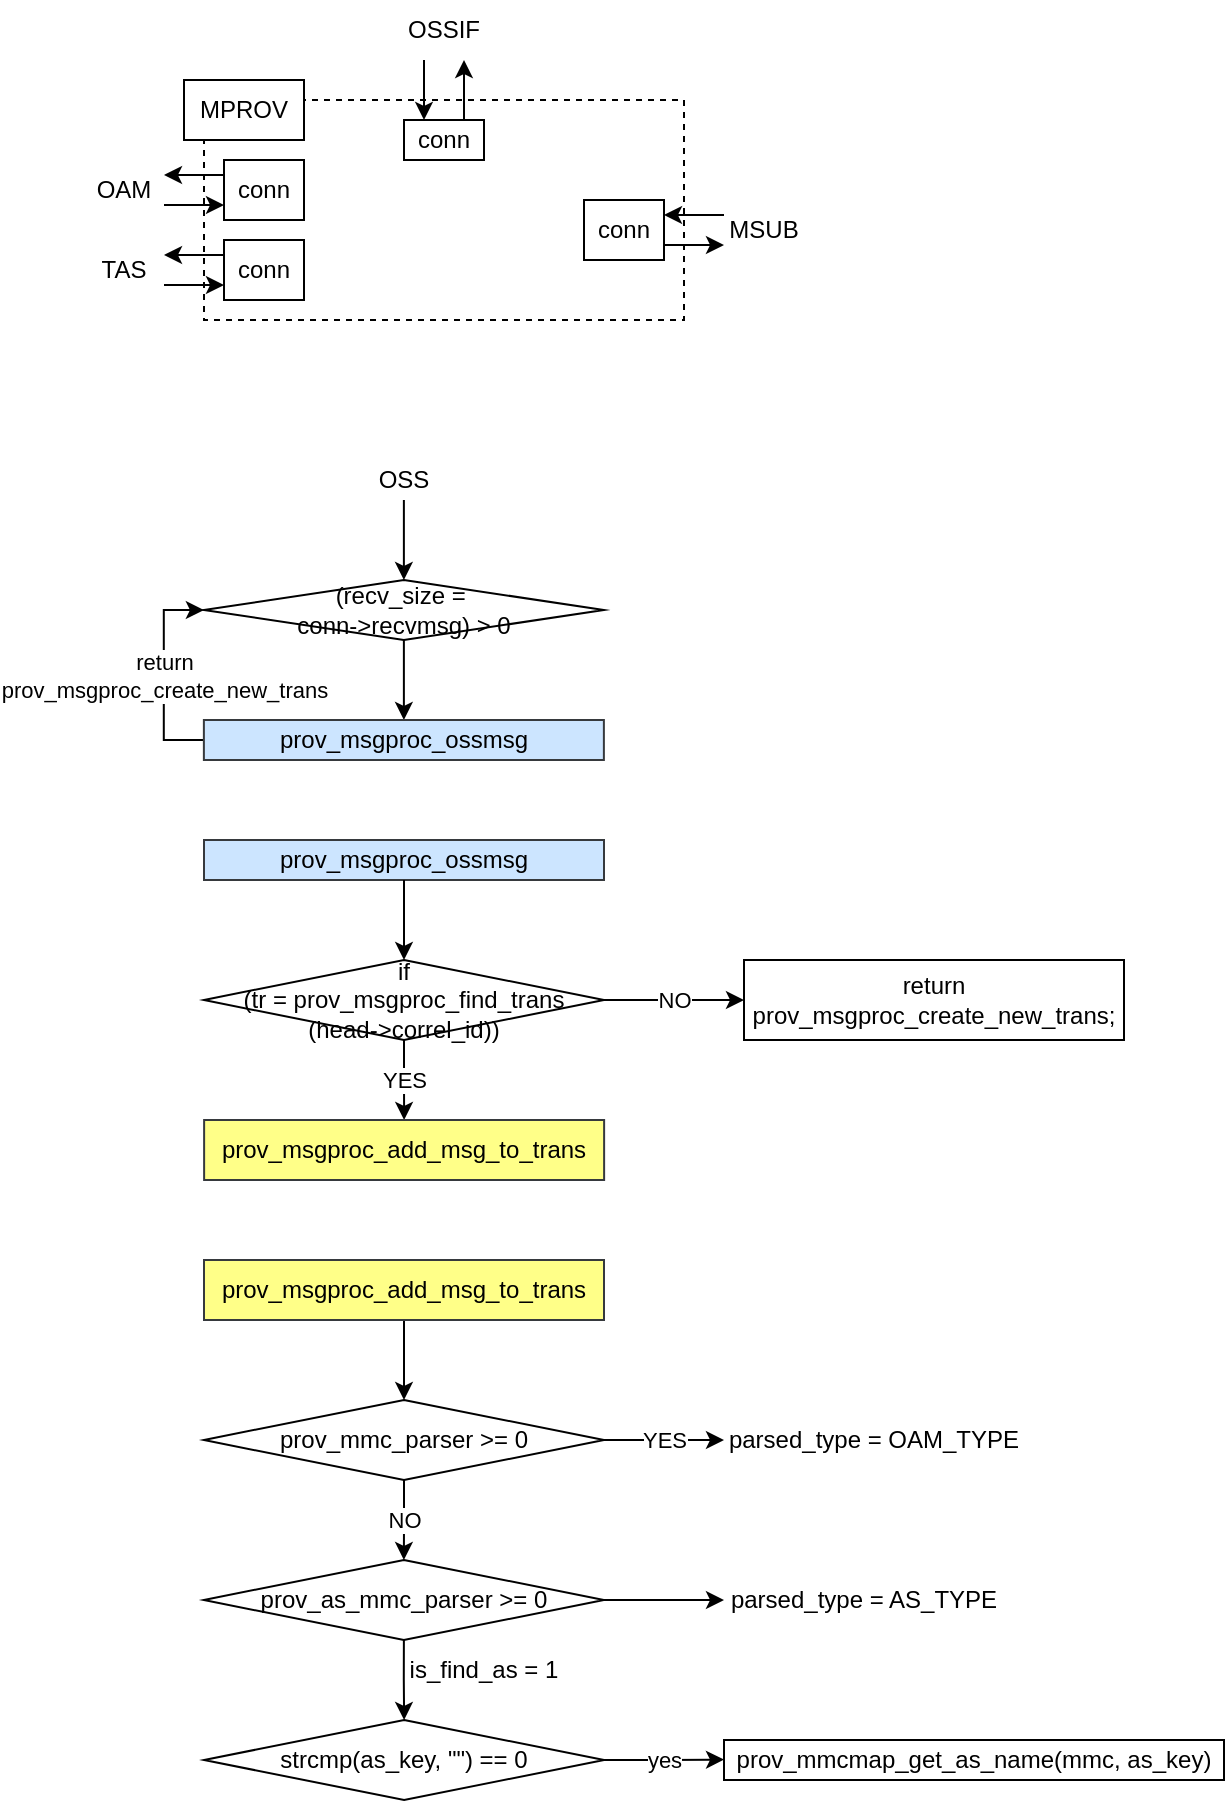 <mxfile version="28.0.7">
  <diagram name="페이지-1" id="FyECoSG5ypDKsjbppHW5">
    <mxGraphModel dx="679" dy="354" grid="1" gridSize="10" guides="1" tooltips="1" connect="1" arrows="1" fold="1" page="1" pageScale="1" pageWidth="827" pageHeight="1169" math="0" shadow="0">
      <root>
        <mxCell id="0" />
        <mxCell id="1" parent="0" />
        <mxCell id="FIciZ7co_MF-JFdClWth-18" value="" style="rounded=0;whiteSpace=wrap;html=1;dashed=1;" parent="1" vertex="1">
          <mxGeometry x="140" y="170" width="240" height="110" as="geometry" />
        </mxCell>
        <mxCell id="FIciZ7co_MF-JFdClWth-11" style="edgeStyle=orthogonalEdgeStyle;rounded=0;orthogonalLoop=1;jettySize=auto;html=1;exitX=1;exitY=0.75;exitDx=0;exitDy=0;entryX=0;entryY=0.75;entryDx=0;entryDy=0;" parent="1" source="FIciZ7co_MF-JFdClWth-1" target="FIciZ7co_MF-JFdClWth-16" edge="1">
          <mxGeometry relative="1" as="geometry" />
        </mxCell>
        <mxCell id="FIciZ7co_MF-JFdClWth-1" value="TAS" style="text;html=1;align=center;verticalAlign=middle;whiteSpace=wrap;rounded=0;" parent="1" vertex="1">
          <mxGeometry x="80" y="240" width="40" height="30" as="geometry" />
        </mxCell>
        <mxCell id="FIciZ7co_MF-JFdClWth-2" value="OSSIF" style="text;html=1;align=center;verticalAlign=middle;whiteSpace=wrap;rounded=0;" parent="1" vertex="1">
          <mxGeometry x="240" y="120" width="40" height="30" as="geometry" />
        </mxCell>
        <mxCell id="FIciZ7co_MF-JFdClWth-3" value="MSUB" style="text;html=1;align=center;verticalAlign=middle;whiteSpace=wrap;rounded=0;" parent="1" vertex="1">
          <mxGeometry x="400" y="220" width="40" height="30" as="geometry" />
        </mxCell>
        <mxCell id="FIciZ7co_MF-JFdClWth-9" style="edgeStyle=orthogonalEdgeStyle;rounded=0;orthogonalLoop=1;jettySize=auto;html=1;exitX=1;exitY=0.75;exitDx=0;exitDy=0;entryX=0;entryY=0.75;entryDx=0;entryDy=0;" parent="1" source="FIciZ7co_MF-JFdClWth-12" target="FIciZ7co_MF-JFdClWth-3" edge="1">
          <mxGeometry relative="1" as="geometry" />
        </mxCell>
        <mxCell id="FIciZ7co_MF-JFdClWth-10" style="edgeStyle=orthogonalEdgeStyle;rounded=0;orthogonalLoop=1;jettySize=auto;html=1;exitX=0;exitY=0.25;exitDx=0;exitDy=0;entryX=1;entryY=0.25;entryDx=0;entryDy=0;" parent="1" source="FIciZ7co_MF-JFdClWth-16" target="FIciZ7co_MF-JFdClWth-1" edge="1">
          <mxGeometry relative="1" as="geometry" />
        </mxCell>
        <mxCell id="FIciZ7co_MF-JFdClWth-6" style="edgeStyle=orthogonalEdgeStyle;rounded=0;orthogonalLoop=1;jettySize=auto;html=1;exitX=0.25;exitY=1;exitDx=0;exitDy=0;entryX=0.25;entryY=0;entryDx=0;entryDy=0;" parent="1" source="FIciZ7co_MF-JFdClWth-2" target="FIciZ7co_MF-JFdClWth-13" edge="1">
          <mxGeometry relative="1" as="geometry" />
        </mxCell>
        <mxCell id="FIciZ7co_MF-JFdClWth-7" style="edgeStyle=orthogonalEdgeStyle;rounded=0;orthogonalLoop=1;jettySize=auto;html=1;exitX=0.75;exitY=0;exitDx=0;exitDy=0;entryX=0.75;entryY=1;entryDx=0;entryDy=0;" parent="1" source="FIciZ7co_MF-JFdClWth-13" target="FIciZ7co_MF-JFdClWth-2" edge="1">
          <mxGeometry relative="1" as="geometry" />
        </mxCell>
        <mxCell id="FIciZ7co_MF-JFdClWth-8" style="edgeStyle=orthogonalEdgeStyle;rounded=0;orthogonalLoop=1;jettySize=auto;html=1;exitX=0;exitY=0.25;exitDx=0;exitDy=0;entryX=1;entryY=0.25;entryDx=0;entryDy=0;" parent="1" source="FIciZ7co_MF-JFdClWth-3" target="FIciZ7co_MF-JFdClWth-12" edge="1">
          <mxGeometry relative="1" as="geometry" />
        </mxCell>
        <UserObject label="conn" tooltip="tap&#xa;tap_obj" id="FIciZ7co_MF-JFdClWth-12">
          <mxCell style="rounded=0;whiteSpace=wrap;html=1;" parent="1" vertex="1">
            <mxGeometry x="330" y="220" width="40" height="30" as="geometry" />
          </mxCell>
        </UserObject>
        <UserObject label="conn" tooltip="tcp / server&#xa;tcpc_obj" id="FIciZ7co_MF-JFdClWth-13">
          <mxCell style="rounded=0;whiteSpace=wrap;html=1;" parent="1" vertex="1">
            <mxGeometry x="240" y="180" width="40" height="20" as="geometry" />
          </mxCell>
        </UserObject>
        <mxCell id="FIciZ7co_MF-JFdClWth-16" value="conn" style="rounded=0;whiteSpace=wrap;html=1;" parent="1" vertex="1">
          <mxGeometry x="150" y="240" width="40" height="30" as="geometry" />
        </mxCell>
        <mxCell id="FIciZ7co_MF-JFdClWth-19" value="MPROV" style="rounded=0;whiteSpace=wrap;html=1;" parent="1" vertex="1">
          <mxGeometry x="130" y="160" width="60" height="30" as="geometry" />
        </mxCell>
        <mxCell id="7LOoz4lWC9MDq3w-gkst-1" style="edgeStyle=orthogonalEdgeStyle;rounded=0;orthogonalLoop=1;jettySize=auto;html=1;exitX=1;exitY=0.75;exitDx=0;exitDy=0;entryX=0;entryY=0.75;entryDx=0;entryDy=0;" parent="1" source="7LOoz4lWC9MDq3w-gkst-2" target="7LOoz4lWC9MDq3w-gkst-4" edge="1">
          <mxGeometry relative="1" as="geometry" />
        </mxCell>
        <mxCell id="7LOoz4lWC9MDq3w-gkst-2" value="OAM" style="text;html=1;align=center;verticalAlign=middle;whiteSpace=wrap;rounded=0;" parent="1" vertex="1">
          <mxGeometry x="80" y="200" width="40" height="30" as="geometry" />
        </mxCell>
        <mxCell id="7LOoz4lWC9MDq3w-gkst-3" style="edgeStyle=orthogonalEdgeStyle;rounded=0;orthogonalLoop=1;jettySize=auto;html=1;exitX=0;exitY=0.25;exitDx=0;exitDy=0;entryX=1;entryY=0.25;entryDx=0;entryDy=0;" parent="1" source="7LOoz4lWC9MDq3w-gkst-4" target="7LOoz4lWC9MDq3w-gkst-2" edge="1">
          <mxGeometry relative="1" as="geometry" />
        </mxCell>
        <mxCell id="7LOoz4lWC9MDq3w-gkst-4" value="conn" style="rounded=0;whiteSpace=wrap;html=1;" parent="1" vertex="1">
          <mxGeometry x="150" y="200" width="40" height="30" as="geometry" />
        </mxCell>
        <mxCell id="J7WhWND6WeCU96IItL8I-1" value="(recv_size =&amp;nbsp;&lt;div&gt;conn-&amp;gt;recvmsg) &amp;gt; 0&lt;/div&gt;" style="rhombus;whiteSpace=wrap;html=1;" vertex="1" parent="1">
          <mxGeometry x="139.94" y="410" width="200" height="30" as="geometry" />
        </mxCell>
        <mxCell id="J7WhWND6WeCU96IItL8I-2" value="" style="endArrow=classic;html=1;rounded=0;entryX=0.5;entryY=0;entryDx=0;entryDy=0;exitX=0.5;exitY=1;exitDx=0;exitDy=0;" edge="1" parent="1" source="J7WhWND6WeCU96IItL8I-3" target="J7WhWND6WeCU96IItL8I-1">
          <mxGeometry width="50" height="50" relative="1" as="geometry">
            <mxPoint x="239.94" y="370" as="sourcePoint" />
            <mxPoint x="349.94" y="390" as="targetPoint" />
          </mxGeometry>
        </mxCell>
        <mxCell id="J7WhWND6WeCU96IItL8I-4" value="" style="edgeStyle=orthogonalEdgeStyle;rounded=0;orthogonalLoop=1;jettySize=auto;html=1;exitX=0.5;exitY=1;exitDx=0;exitDy=0;entryX=0.5;entryY=0;entryDx=0;entryDy=0;" edge="1" parent="1" source="J7WhWND6WeCU96IItL8I-1" target="J7WhWND6WeCU96IItL8I-6">
          <mxGeometry relative="1" as="geometry">
            <mxPoint x="239.68" y="440" as="sourcePoint" />
            <mxPoint x="239.68" y="480" as="targetPoint" />
          </mxGeometry>
        </mxCell>
        <mxCell id="J7WhWND6WeCU96IItL8I-3" value="OSS" style="text;html=1;align=center;verticalAlign=middle;whiteSpace=wrap;rounded=0;" vertex="1" parent="1">
          <mxGeometry x="219.94" y="350" width="40" height="20" as="geometry" />
        </mxCell>
        <mxCell id="J7WhWND6WeCU96IItL8I-16" value="return&lt;div&gt;prov_msgproc_create_new_trans&lt;/div&gt;" style="edgeStyle=orthogonalEdgeStyle;rounded=0;orthogonalLoop=1;jettySize=auto;html=1;exitX=0;exitY=0.5;exitDx=0;exitDy=0;entryX=0;entryY=0.5;entryDx=0;entryDy=0;" edge="1" parent="1" source="J7WhWND6WeCU96IItL8I-6" target="J7WhWND6WeCU96IItL8I-1">
          <mxGeometry relative="1" as="geometry" />
        </mxCell>
        <mxCell id="J7WhWND6WeCU96IItL8I-6" value="prov_msgproc_ossmsg" style="rounded=0;whiteSpace=wrap;html=1;fillColor=#cce5ff;strokeColor=#36393d;" vertex="1" parent="1">
          <mxGeometry x="139.94" y="480" width="200" height="20" as="geometry" />
        </mxCell>
        <mxCell id="J7WhWND6WeCU96IItL8I-7" value="prov_msgproc_ossmsg" style="rounded=0;whiteSpace=wrap;html=1;fillColor=#cce5ff;strokeColor=#36393d;" vertex="1" parent="1">
          <mxGeometry x="140" y="540" width="200" height="20" as="geometry" />
        </mxCell>
        <mxCell id="J7WhWND6WeCU96IItL8I-17" value="NO" style="edgeStyle=orthogonalEdgeStyle;rounded=0;orthogonalLoop=1;jettySize=auto;html=1;exitX=1;exitY=0.5;exitDx=0;exitDy=0;entryX=0;entryY=0.5;entryDx=0;entryDy=0;" edge="1" parent="1" source="J7WhWND6WeCU96IItL8I-8" target="J7WhWND6WeCU96IItL8I-11">
          <mxGeometry relative="1" as="geometry" />
        </mxCell>
        <mxCell id="J7WhWND6WeCU96IItL8I-20" value="YES" style="edgeStyle=orthogonalEdgeStyle;rounded=0;orthogonalLoop=1;jettySize=auto;html=1;exitX=0.5;exitY=1;exitDx=0;exitDy=0;entryX=0.5;entryY=0;entryDx=0;entryDy=0;" edge="1" parent="1" source="J7WhWND6WeCU96IItL8I-8" target="J7WhWND6WeCU96IItL8I-19">
          <mxGeometry relative="1" as="geometry" />
        </mxCell>
        <mxCell id="J7WhWND6WeCU96IItL8I-8" value="if&lt;div&gt;(&lt;span style=&quot;background-color: transparent; color: light-dark(rgb(0, 0, 0), rgb(255, 255, 255));&quot;&gt;tr = prov_msgproc_find_trans&lt;/span&gt;&lt;div&gt;(head-&amp;gt;correl_id))&lt;/div&gt;&lt;/div&gt;" style="rhombus;whiteSpace=wrap;html=1;" vertex="1" parent="1">
          <mxGeometry x="140" y="600" width="200" height="40" as="geometry" />
        </mxCell>
        <mxCell id="J7WhWND6WeCU96IItL8I-9" style="edgeStyle=orthogonalEdgeStyle;rounded=0;orthogonalLoop=1;jettySize=auto;html=1;exitX=0.5;exitY=1;exitDx=0;exitDy=0;entryX=0.5;entryY=0;entryDx=0;entryDy=0;" edge="1" parent="1" source="J7WhWND6WeCU96IItL8I-7" target="J7WhWND6WeCU96IItL8I-8">
          <mxGeometry relative="1" as="geometry">
            <mxPoint x="240.0" y="600" as="targetPoint" />
          </mxGeometry>
        </mxCell>
        <mxCell id="J7WhWND6WeCU96IItL8I-11" value="&lt;div&gt;return&lt;/div&gt;prov_msgproc_create_new_trans;" style="rounded=0;whiteSpace=wrap;html=1;" vertex="1" parent="1">
          <mxGeometry x="410.0" y="600" width="190" height="40" as="geometry" />
        </mxCell>
        <mxCell id="J7WhWND6WeCU96IItL8I-19" value="prov_msgproc_add_msg_to_trans" style="rounded=0;whiteSpace=wrap;html=1;fillColor=#ffff88;strokeColor=#36393d;" vertex="1" parent="1">
          <mxGeometry x="140.06" y="680" width="200" height="30" as="geometry" />
        </mxCell>
        <mxCell id="J7WhWND6WeCU96IItL8I-23" style="edgeStyle=orthogonalEdgeStyle;rounded=0;orthogonalLoop=1;jettySize=auto;html=1;exitX=0.5;exitY=1;exitDx=0;exitDy=0;entryX=0.5;entryY=0;entryDx=0;entryDy=0;" edge="1" parent="1" source="J7WhWND6WeCU96IItL8I-24" target="J7WhWND6WeCU96IItL8I-25">
          <mxGeometry relative="1" as="geometry" />
        </mxCell>
        <mxCell id="J7WhWND6WeCU96IItL8I-24" value="prov_msgproc_add_msg_to_trans" style="rounded=0;whiteSpace=wrap;html=1;fillColor=#ffff88;strokeColor=#36393d;" vertex="1" parent="1">
          <mxGeometry x="140" y="750" width="200" height="30" as="geometry" />
        </mxCell>
        <mxCell id="J7WhWND6WeCU96IItL8I-27" value="NO" style="edgeStyle=orthogonalEdgeStyle;rounded=0;orthogonalLoop=1;jettySize=auto;html=1;exitX=0.5;exitY=1;exitDx=0;exitDy=0;entryX=0.5;entryY=0;entryDx=0;entryDy=0;" edge="1" parent="1" source="J7WhWND6WeCU96IItL8I-25" target="J7WhWND6WeCU96IItL8I-26">
          <mxGeometry relative="1" as="geometry" />
        </mxCell>
        <mxCell id="J7WhWND6WeCU96IItL8I-29" value="YES" style="edgeStyle=orthogonalEdgeStyle;rounded=0;orthogonalLoop=1;jettySize=auto;html=1;exitX=1;exitY=0.5;exitDx=0;exitDy=0;entryX=0;entryY=0.5;entryDx=0;entryDy=0;" edge="1" parent="1" source="J7WhWND6WeCU96IItL8I-25" target="J7WhWND6WeCU96IItL8I-28">
          <mxGeometry relative="1" as="geometry" />
        </mxCell>
        <UserObject label="prov_mmc_parser &amp;gt;= 0" tooltip="OAM TYPE&#xa;청약 메시지가 아닌 MMC " id="J7WhWND6WeCU96IItL8I-25">
          <mxCell style="rhombus;whiteSpace=wrap;html=1;" vertex="1" parent="1">
            <mxGeometry x="140" y="820" width="200" height="40" as="geometry" />
          </mxCell>
        </UserObject>
        <mxCell id="J7WhWND6WeCU96IItL8I-30" style="edgeStyle=orthogonalEdgeStyle;rounded=0;orthogonalLoop=1;jettySize=auto;html=1;exitX=1;exitY=0.5;exitDx=0;exitDy=0;entryX=0;entryY=0.5;entryDx=0;entryDy=0;" edge="1" parent="1" source="J7WhWND6WeCU96IItL8I-26" target="J7WhWND6WeCU96IItL8I-31">
          <mxGeometry relative="1" as="geometry">
            <mxPoint x="400" y="919.81" as="targetPoint" />
          </mxGeometry>
        </mxCell>
        <mxCell id="J7WhWND6WeCU96IItL8I-33" style="edgeStyle=orthogonalEdgeStyle;rounded=0;orthogonalLoop=1;jettySize=auto;html=1;exitX=0.5;exitY=1;exitDx=0;exitDy=0;entryX=0.5;entryY=0;entryDx=0;entryDy=0;" edge="1" parent="1" source="J7WhWND6WeCU96IItL8I-26" target="J7WhWND6WeCU96IItL8I-35">
          <mxGeometry relative="1" as="geometry">
            <mxPoint x="240" y="980" as="targetPoint" />
          </mxGeometry>
        </mxCell>
        <mxCell id="J7WhWND6WeCU96IItL8I-26" value="prov_as_mmc_parser &amp;gt;= 0" style="rhombus;whiteSpace=wrap;html=1;" vertex="1" parent="1">
          <mxGeometry x="139.94" y="900" width="200" height="40" as="geometry" />
        </mxCell>
        <mxCell id="J7WhWND6WeCU96IItL8I-28" value="parsed_type = OAM_TYPE" style="text;html=1;align=center;verticalAlign=middle;whiteSpace=wrap;rounded=0;" vertex="1" parent="1">
          <mxGeometry x="400" y="825" width="150" height="30" as="geometry" />
        </mxCell>
        <mxCell id="J7WhWND6WeCU96IItL8I-31" value="parsed_type = AS_TYPE" style="text;html=1;align=center;verticalAlign=middle;whiteSpace=wrap;rounded=0;" vertex="1" parent="1">
          <mxGeometry x="400" y="905" width="140" height="30" as="geometry" />
        </mxCell>
        <mxCell id="J7WhWND6WeCU96IItL8I-34" value="is_find_as = 1" style="text;html=1;align=center;verticalAlign=middle;whiteSpace=wrap;rounded=0;" vertex="1" parent="1">
          <mxGeometry x="240" y="950" width="80" height="10" as="geometry" />
        </mxCell>
        <mxCell id="J7WhWND6WeCU96IItL8I-36" value="yes" style="edgeStyle=orthogonalEdgeStyle;rounded=0;orthogonalLoop=1;jettySize=auto;html=1;exitX=1;exitY=0.5;exitDx=0;exitDy=0;" edge="1" parent="1" source="J7WhWND6WeCU96IItL8I-35">
          <mxGeometry relative="1" as="geometry">
            <mxPoint x="400" y="999.81" as="targetPoint" />
          </mxGeometry>
        </mxCell>
        <UserObject label="strcmp(as_key, &quot;&quot;) == 0" tooltip="MMC 메시지라는 의미" id="J7WhWND6WeCU96IItL8I-35">
          <mxCell style="rhombus;whiteSpace=wrap;html=1;" vertex="1" parent="1">
            <mxGeometry x="140.06" y="980" width="200" height="40" as="geometry" />
          </mxCell>
        </UserObject>
        <mxCell id="J7WhWND6WeCU96IItL8I-37" value="prov_mmcmap_get_as_name(mmc, as_key)" style="rounded=0;whiteSpace=wrap;html=1;" vertex="1" parent="1">
          <mxGeometry x="400" y="990" width="250" height="20" as="geometry" />
        </mxCell>
      </root>
    </mxGraphModel>
  </diagram>
</mxfile>
